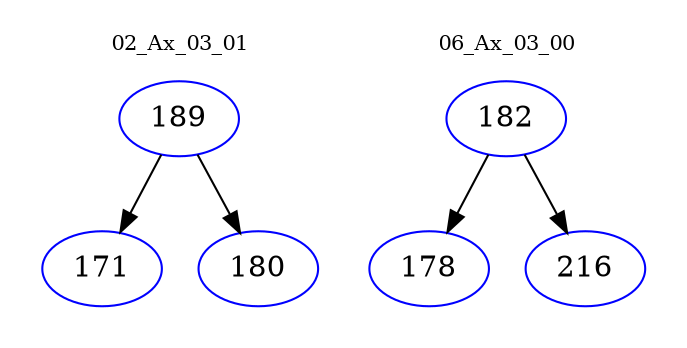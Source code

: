 digraph{
subgraph cluster_0 {
color = white
label = "02_Ax_03_01";
fontsize=10;
T0_189 [label="189", color="blue"]
T0_189 -> T0_171 [color="black"]
T0_171 [label="171", color="blue"]
T0_189 -> T0_180 [color="black"]
T0_180 [label="180", color="blue"]
}
subgraph cluster_1 {
color = white
label = "06_Ax_03_00";
fontsize=10;
T1_182 [label="182", color="blue"]
T1_182 -> T1_178 [color="black"]
T1_178 [label="178", color="blue"]
T1_182 -> T1_216 [color="black"]
T1_216 [label="216", color="blue"]
}
}
